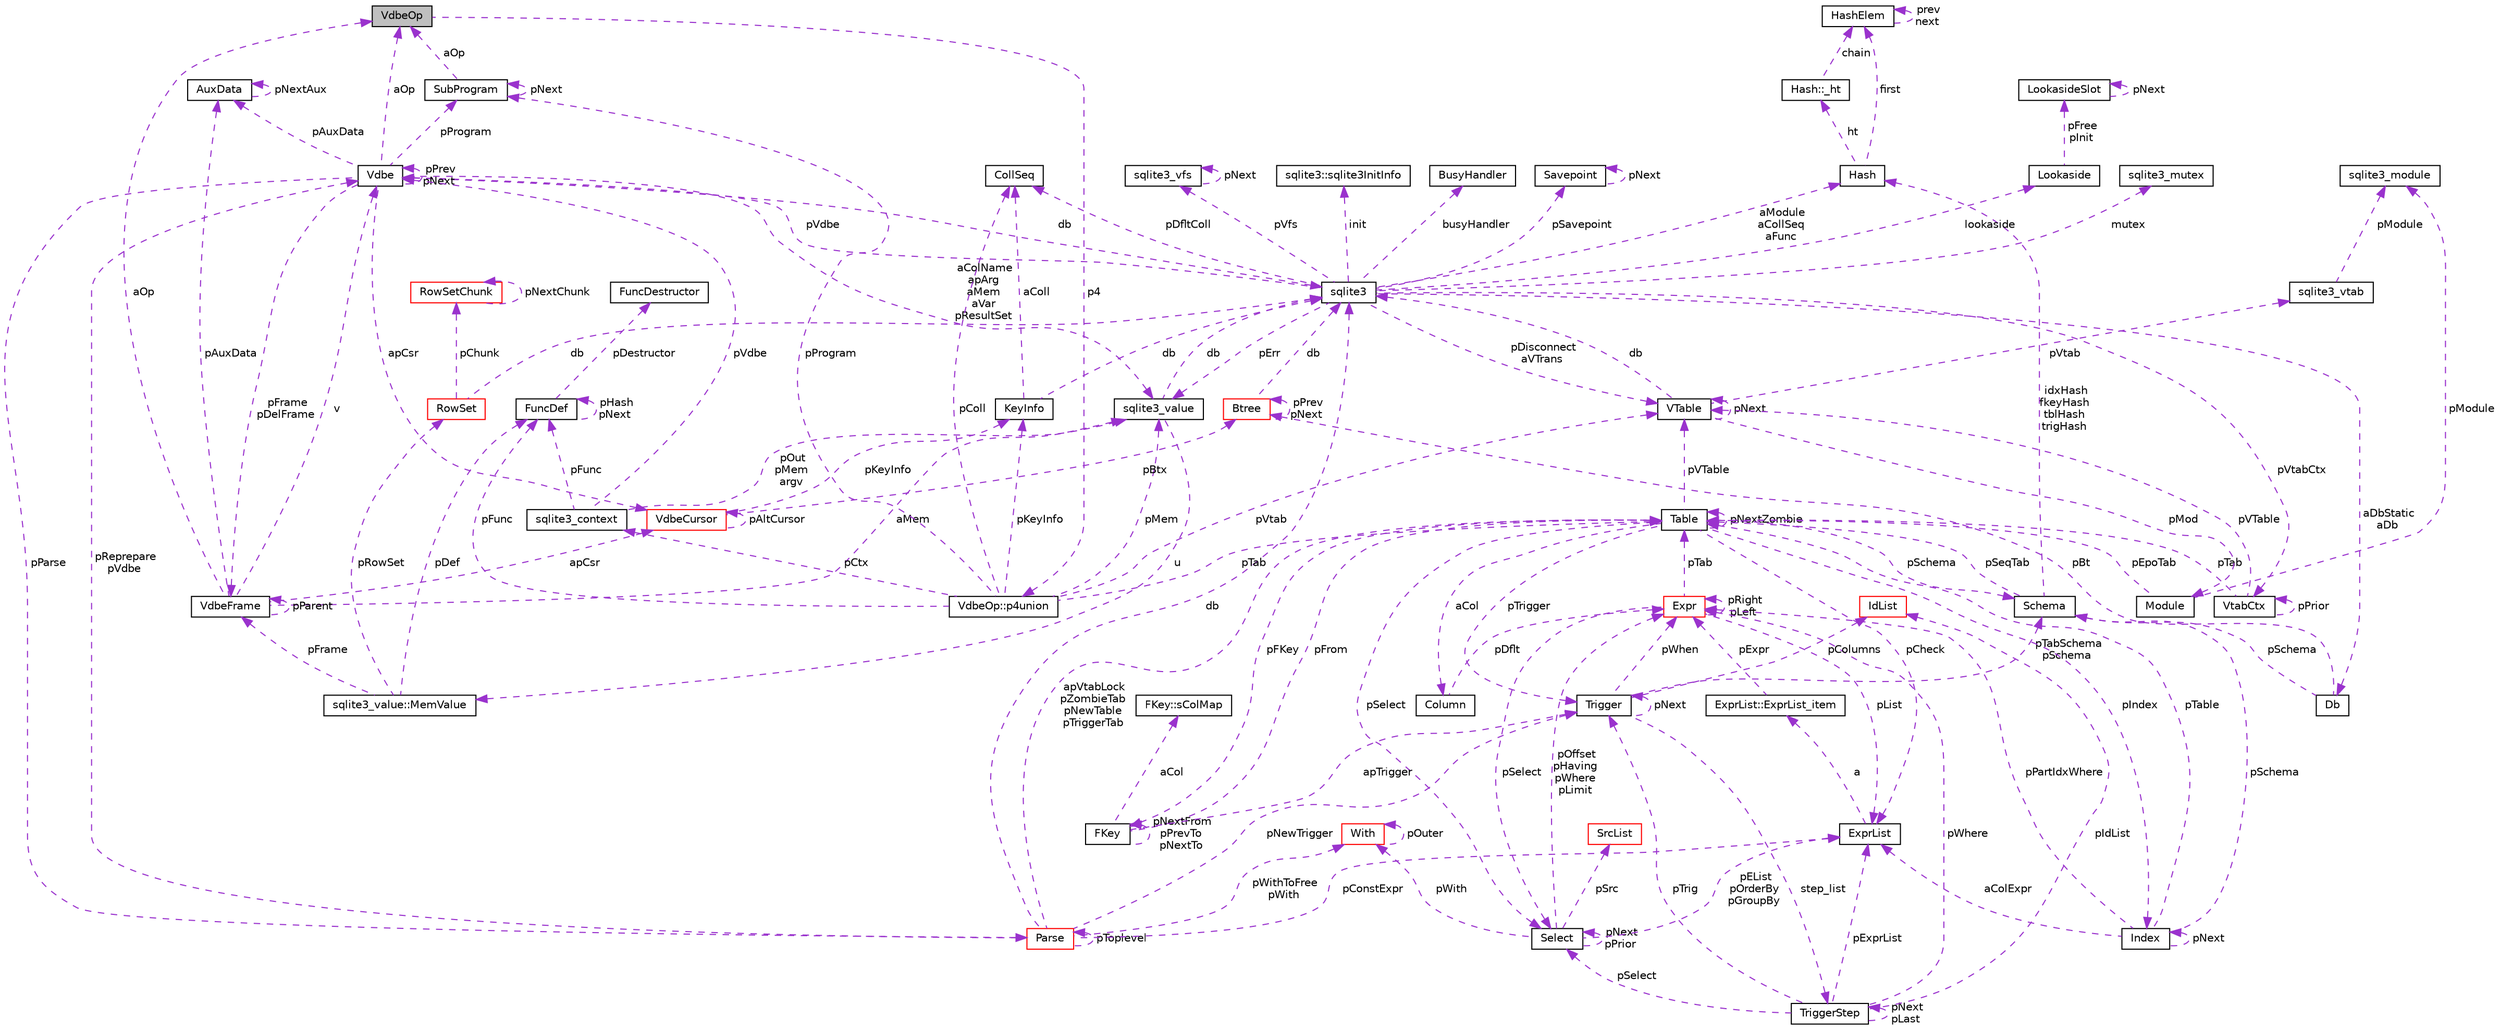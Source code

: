 digraph "VdbeOp"
{
  edge [fontname="Helvetica",fontsize="10",labelfontname="Helvetica",labelfontsize="10"];
  node [fontname="Helvetica",fontsize="10",shape=record];
  Node1 [label="VdbeOp",height=0.2,width=0.4,color="black", fillcolor="grey75", style="filled", fontcolor="black"];
  Node2 -> Node1 [dir="back",color="darkorchid3",fontsize="10",style="dashed",label=" p4" ,fontname="Helvetica"];
  Node2 [label="VdbeOp::p4union",height=0.2,width=0.4,color="black", fillcolor="white", style="filled",URL="$unionVdbeOp_1_1p4union.html"];
  Node3 -> Node2 [dir="back",color="darkorchid3",fontsize="10",style="dashed",label=" pMem" ,fontname="Helvetica"];
  Node3 [label="sqlite3_value",height=0.2,width=0.4,color="black", fillcolor="white", style="filled",URL="$structsqlite3__value.html"];
  Node4 -> Node3 [dir="back",color="darkorchid3",fontsize="10",style="dashed",label=" db" ,fontname="Helvetica"];
  Node4 [label="sqlite3",height=0.2,width=0.4,color="black", fillcolor="white", style="filled",URL="$structsqlite3.html"];
  Node5 -> Node4 [dir="back",color="darkorchid3",fontsize="10",style="dashed",label=" pVdbe" ,fontname="Helvetica"];
  Node5 [label="Vdbe",height=0.2,width=0.4,color="black", fillcolor="white", style="filled",URL="$structVdbe.html"];
  Node5 -> Node5 [dir="back",color="darkorchid3",fontsize="10",style="dashed",label=" pPrev\npNext" ,fontname="Helvetica"];
  Node4 -> Node5 [dir="back",color="darkorchid3",fontsize="10",style="dashed",label=" db" ,fontname="Helvetica"];
  Node3 -> Node5 [dir="back",color="darkorchid3",fontsize="10",style="dashed",label=" aColName\napArg\naMem\naVar\npResultSet" ,fontname="Helvetica"];
  Node6 -> Node5 [dir="back",color="darkorchid3",fontsize="10",style="dashed",label=" pFrame\npDelFrame" ,fontname="Helvetica"];
  Node6 [label="VdbeFrame",height=0.2,width=0.4,color="black", fillcolor="white", style="filled",URL="$structVdbeFrame.html"];
  Node5 -> Node6 [dir="back",color="darkorchid3",fontsize="10",style="dashed",label=" v" ,fontname="Helvetica"];
  Node3 -> Node6 [dir="back",color="darkorchid3",fontsize="10",style="dashed",label=" aMem" ,fontname="Helvetica"];
  Node6 -> Node6 [dir="back",color="darkorchid3",fontsize="10",style="dashed",label=" pParent" ,fontname="Helvetica"];
  Node7 -> Node6 [dir="back",color="darkorchid3",fontsize="10",style="dashed",label=" pAuxData" ,fontname="Helvetica"];
  Node7 [label="AuxData",height=0.2,width=0.4,color="black", fillcolor="white", style="filled",URL="$structAuxData.html"];
  Node7 -> Node7 [dir="back",color="darkorchid3",fontsize="10",style="dashed",label=" pNextAux" ,fontname="Helvetica"];
  Node8 -> Node6 [dir="back",color="darkorchid3",fontsize="10",style="dashed",label=" apCsr" ,fontname="Helvetica"];
  Node8 [label="VdbeCursor",height=0.2,width=0.4,color="red", fillcolor="white", style="filled",URL="$structVdbeCursor.html"];
  Node8 -> Node8 [dir="back",color="darkorchid3",fontsize="10",style="dashed",label=" pAltCursor" ,fontname="Helvetica"];
  Node9 -> Node8 [dir="back",color="darkorchid3",fontsize="10",style="dashed",label=" pKeyInfo" ,fontname="Helvetica"];
  Node9 [label="KeyInfo",height=0.2,width=0.4,color="black", fillcolor="white", style="filled",URL="$structKeyInfo.html"];
  Node4 -> Node9 [dir="back",color="darkorchid3",fontsize="10",style="dashed",label=" db" ,fontname="Helvetica"];
  Node10 -> Node9 [dir="back",color="darkorchid3",fontsize="10",style="dashed",label=" aColl" ,fontname="Helvetica"];
  Node10 [label="CollSeq",height=0.2,width=0.4,color="black", fillcolor="white", style="filled",URL="$structCollSeq.html"];
  Node11 -> Node8 [dir="back",color="darkorchid3",fontsize="10",style="dashed",label=" pBtx" ,fontname="Helvetica"];
  Node11 [label="Btree",height=0.2,width=0.4,color="red", fillcolor="white", style="filled",URL="$structBtree.html"];
  Node4 -> Node11 [dir="back",color="darkorchid3",fontsize="10",style="dashed",label=" db" ,fontname="Helvetica"];
  Node11 -> Node11 [dir="back",color="darkorchid3",fontsize="10",style="dashed",label=" pPrev\npNext" ,fontname="Helvetica"];
  Node1 -> Node6 [dir="back",color="darkorchid3",fontsize="10",style="dashed",label=" aOp" ,fontname="Helvetica"];
  Node7 -> Node5 [dir="back",color="darkorchid3",fontsize="10",style="dashed",label=" pAuxData" ,fontname="Helvetica"];
  Node12 -> Node5 [dir="back",color="darkorchid3",fontsize="10",style="dashed",label=" pProgram" ,fontname="Helvetica"];
  Node12 [label="SubProgram",height=0.2,width=0.4,color="black", fillcolor="white", style="filled",URL="$structSubProgram.html"];
  Node12 -> Node12 [dir="back",color="darkorchid3",fontsize="10",style="dashed",label=" pNext" ,fontname="Helvetica"];
  Node1 -> Node12 [dir="back",color="darkorchid3",fontsize="10",style="dashed",label=" aOp" ,fontname="Helvetica"];
  Node8 -> Node5 [dir="back",color="darkorchid3",fontsize="10",style="dashed",label=" apCsr" ,fontname="Helvetica"];
  Node13 -> Node5 [dir="back",color="darkorchid3",fontsize="10",style="dashed",label=" pParse" ,fontname="Helvetica"];
  Node13 [label="Parse",height=0.2,width=0.4,color="red", fillcolor="white", style="filled",URL="$structParse.html"];
  Node5 -> Node13 [dir="back",color="darkorchid3",fontsize="10",style="dashed",label=" pReprepare\npVdbe" ,fontname="Helvetica"];
  Node4 -> Node13 [dir="back",color="darkorchid3",fontsize="10",style="dashed",label=" db" ,fontname="Helvetica"];
  Node14 -> Node13 [dir="back",color="darkorchid3",fontsize="10",style="dashed",label=" pWithToFree\npWith" ,fontname="Helvetica"];
  Node14 [label="With",height=0.2,width=0.4,color="red", fillcolor="white", style="filled",URL="$structWith.html"];
  Node14 -> Node14 [dir="back",color="darkorchid3",fontsize="10",style="dashed",label=" pOuter" ,fontname="Helvetica"];
  Node15 -> Node13 [dir="back",color="darkorchid3",fontsize="10",style="dashed",label=" apVtabLock\npZombieTab\npNewTable\npTriggerTab" ,fontname="Helvetica"];
  Node15 [label="Table",height=0.2,width=0.4,color="black", fillcolor="white", style="filled",URL="$structTable.html"];
  Node16 -> Node15 [dir="back",color="darkorchid3",fontsize="10",style="dashed",label=" pSchema" ,fontname="Helvetica"];
  Node16 [label="Schema",height=0.2,width=0.4,color="black", fillcolor="white", style="filled",URL="$structSchema.html"];
  Node15 -> Node16 [dir="back",color="darkorchid3",fontsize="10",style="dashed",label=" pSeqTab" ,fontname="Helvetica"];
  Node17 -> Node16 [dir="back",color="darkorchid3",fontsize="10",style="dashed",label=" idxHash\nfkeyHash\ntblHash\ntrigHash" ,fontname="Helvetica"];
  Node17 [label="Hash",height=0.2,width=0.4,color="black", fillcolor="white", style="filled",URL="$structHash.html"];
  Node18 -> Node17 [dir="back",color="darkorchid3",fontsize="10",style="dashed",label=" ht" ,fontname="Helvetica"];
  Node18 [label="Hash::_ht",height=0.2,width=0.4,color="black", fillcolor="white", style="filled",URL="$structHash_1_1__ht.html"];
  Node19 -> Node18 [dir="back",color="darkorchid3",fontsize="10",style="dashed",label=" chain" ,fontname="Helvetica"];
  Node19 [label="HashElem",height=0.2,width=0.4,color="black", fillcolor="white", style="filled",URL="$structHashElem.html"];
  Node19 -> Node19 [dir="back",color="darkorchid3",fontsize="10",style="dashed",label=" prev\nnext" ,fontname="Helvetica"];
  Node19 -> Node17 [dir="back",color="darkorchid3",fontsize="10",style="dashed",label=" first" ,fontname="Helvetica"];
  Node20 -> Node15 [dir="back",color="darkorchid3",fontsize="10",style="dashed",label=" aCol" ,fontname="Helvetica"];
  Node20 [label="Column",height=0.2,width=0.4,color="black", fillcolor="white", style="filled",URL="$structColumn.html"];
  Node21 -> Node20 [dir="back",color="darkorchid3",fontsize="10",style="dashed",label=" pDflt" ,fontname="Helvetica"];
  Node21 [label="Expr",height=0.2,width=0.4,color="red", fillcolor="white", style="filled",URL="$structExpr.html"];
  Node21 -> Node21 [dir="back",color="darkorchid3",fontsize="10",style="dashed",label=" pRight\npLeft" ,fontname="Helvetica"];
  Node15 -> Node21 [dir="back",color="darkorchid3",fontsize="10",style="dashed",label=" pTab" ,fontname="Helvetica"];
  Node22 -> Node21 [dir="back",color="darkorchid3",fontsize="10",style="dashed",label=" pSelect" ,fontname="Helvetica"];
  Node22 [label="Select",height=0.2,width=0.4,color="black", fillcolor="white", style="filled",URL="$structSelect.html"];
  Node21 -> Node22 [dir="back",color="darkorchid3",fontsize="10",style="dashed",label=" pOffset\npHaving\npWhere\npLimit" ,fontname="Helvetica"];
  Node14 -> Node22 [dir="back",color="darkorchid3",fontsize="10",style="dashed",label=" pWith" ,fontname="Helvetica"];
  Node22 -> Node22 [dir="back",color="darkorchid3",fontsize="10",style="dashed",label=" pNext\npPrior" ,fontname="Helvetica"];
  Node23 -> Node22 [dir="back",color="darkorchid3",fontsize="10",style="dashed",label=" pSrc" ,fontname="Helvetica"];
  Node23 [label="SrcList",height=0.2,width=0.4,color="red", fillcolor="white", style="filled",URL="$structSrcList.html"];
  Node24 -> Node22 [dir="back",color="darkorchid3",fontsize="10",style="dashed",label=" pEList\npOrderBy\npGroupBy" ,fontname="Helvetica"];
  Node24 [label="ExprList",height=0.2,width=0.4,color="black", fillcolor="white", style="filled",URL="$structExprList.html"];
  Node25 -> Node24 [dir="back",color="darkorchid3",fontsize="10",style="dashed",label=" a" ,fontname="Helvetica"];
  Node25 [label="ExprList::ExprList_item",height=0.2,width=0.4,color="black", fillcolor="white", style="filled",URL="$structExprList_1_1ExprList__item.html"];
  Node21 -> Node25 [dir="back",color="darkorchid3",fontsize="10",style="dashed",label=" pExpr" ,fontname="Helvetica"];
  Node24 -> Node21 [dir="back",color="darkorchid3",fontsize="10",style="dashed",label=" pList" ,fontname="Helvetica"];
  Node26 -> Node15 [dir="back",color="darkorchid3",fontsize="10",style="dashed",label=" pFKey" ,fontname="Helvetica"];
  Node26 [label="FKey",height=0.2,width=0.4,color="black", fillcolor="white", style="filled",URL="$structFKey.html"];
  Node27 -> Node26 [dir="back",color="darkorchid3",fontsize="10",style="dashed",label=" aCol" ,fontname="Helvetica"];
  Node27 [label="FKey::sColMap",height=0.2,width=0.4,color="black", fillcolor="white", style="filled",URL="$structFKey_1_1sColMap.html"];
  Node26 -> Node26 [dir="back",color="darkorchid3",fontsize="10",style="dashed",label=" pNextFrom\npPrevTo\npNextTo" ,fontname="Helvetica"];
  Node15 -> Node26 [dir="back",color="darkorchid3",fontsize="10",style="dashed",label=" pFrom" ,fontname="Helvetica"];
  Node28 -> Node26 [dir="back",color="darkorchid3",fontsize="10",style="dashed",label=" apTrigger" ,fontname="Helvetica"];
  Node28 [label="Trigger",height=0.2,width=0.4,color="black", fillcolor="white", style="filled",URL="$structTrigger.html"];
  Node29 -> Node28 [dir="back",color="darkorchid3",fontsize="10",style="dashed",label=" step_list" ,fontname="Helvetica"];
  Node29 [label="TriggerStep",height=0.2,width=0.4,color="black", fillcolor="white", style="filled",URL="$structTriggerStep.html"];
  Node29 -> Node29 [dir="back",color="darkorchid3",fontsize="10",style="dashed",label=" pNext\npLast" ,fontname="Helvetica"];
  Node21 -> Node29 [dir="back",color="darkorchid3",fontsize="10",style="dashed",label=" pWhere" ,fontname="Helvetica"];
  Node30 -> Node29 [dir="back",color="darkorchid3",fontsize="10",style="dashed",label=" pIdList" ,fontname="Helvetica"];
  Node30 [label="IdList",height=0.2,width=0.4,color="red", fillcolor="white", style="filled",URL="$structIdList.html"];
  Node22 -> Node29 [dir="back",color="darkorchid3",fontsize="10",style="dashed",label=" pSelect" ,fontname="Helvetica"];
  Node28 -> Node29 [dir="back",color="darkorchid3",fontsize="10",style="dashed",label=" pTrig" ,fontname="Helvetica"];
  Node24 -> Node29 [dir="back",color="darkorchid3",fontsize="10",style="dashed",label=" pExprList" ,fontname="Helvetica"];
  Node16 -> Node28 [dir="back",color="darkorchid3",fontsize="10",style="dashed",label=" pTabSchema\npSchema" ,fontname="Helvetica"];
  Node21 -> Node28 [dir="back",color="darkorchid3",fontsize="10",style="dashed",label=" pWhen" ,fontname="Helvetica"];
  Node30 -> Node28 [dir="back",color="darkorchid3",fontsize="10",style="dashed",label=" pColumns" ,fontname="Helvetica"];
  Node28 -> Node28 [dir="back",color="darkorchid3",fontsize="10",style="dashed",label=" pNext" ,fontname="Helvetica"];
  Node31 -> Node15 [dir="back",color="darkorchid3",fontsize="10",style="dashed",label=" pVTable" ,fontname="Helvetica"];
  Node31 [label="VTable",height=0.2,width=0.4,color="black", fillcolor="white", style="filled",URL="$structVTable.html"];
  Node4 -> Node31 [dir="back",color="darkorchid3",fontsize="10",style="dashed",label=" db" ,fontname="Helvetica"];
  Node31 -> Node31 [dir="back",color="darkorchid3",fontsize="10",style="dashed",label=" pNext" ,fontname="Helvetica"];
  Node32 -> Node31 [dir="back",color="darkorchid3",fontsize="10",style="dashed",label=" pMod" ,fontname="Helvetica"];
  Node32 [label="Module",height=0.2,width=0.4,color="black", fillcolor="white", style="filled",URL="$structModule.html"];
  Node33 -> Node32 [dir="back",color="darkorchid3",fontsize="10",style="dashed",label=" pModule" ,fontname="Helvetica"];
  Node33 [label="sqlite3_module",height=0.2,width=0.4,color="black", fillcolor="white", style="filled",URL="$structsqlite3__module.html"];
  Node15 -> Node32 [dir="back",color="darkorchid3",fontsize="10",style="dashed",label=" pEpoTab" ,fontname="Helvetica"];
  Node34 -> Node31 [dir="back",color="darkorchid3",fontsize="10",style="dashed",label=" pVtab" ,fontname="Helvetica"];
  Node34 [label="sqlite3_vtab",height=0.2,width=0.4,color="black", fillcolor="white", style="filled",URL="$structsqlite3__vtab.html"];
  Node33 -> Node34 [dir="back",color="darkorchid3",fontsize="10",style="dashed",label=" pModule" ,fontname="Helvetica"];
  Node15 -> Node15 [dir="back",color="darkorchid3",fontsize="10",style="dashed",label=" pNextZombie" ,fontname="Helvetica"];
  Node28 -> Node15 [dir="back",color="darkorchid3",fontsize="10",style="dashed",label=" pTrigger" ,fontname="Helvetica"];
  Node22 -> Node15 [dir="back",color="darkorchid3",fontsize="10",style="dashed",label=" pSelect" ,fontname="Helvetica"];
  Node24 -> Node15 [dir="back",color="darkorchid3",fontsize="10",style="dashed",label=" pCheck" ,fontname="Helvetica"];
  Node35 -> Node15 [dir="back",color="darkorchid3",fontsize="10",style="dashed",label=" pIndex" ,fontname="Helvetica"];
  Node35 [label="Index",height=0.2,width=0.4,color="black", fillcolor="white", style="filled",URL="$structIndex.html"];
  Node16 -> Node35 [dir="back",color="darkorchid3",fontsize="10",style="dashed",label=" pSchema" ,fontname="Helvetica"];
  Node21 -> Node35 [dir="back",color="darkorchid3",fontsize="10",style="dashed",label=" pPartIdxWhere" ,fontname="Helvetica"];
  Node15 -> Node35 [dir="back",color="darkorchid3",fontsize="10",style="dashed",label=" pTable" ,fontname="Helvetica"];
  Node24 -> Node35 [dir="back",color="darkorchid3",fontsize="10",style="dashed",label=" aColExpr" ,fontname="Helvetica"];
  Node35 -> Node35 [dir="back",color="darkorchid3",fontsize="10",style="dashed",label=" pNext" ,fontname="Helvetica"];
  Node28 -> Node13 [dir="back",color="darkorchid3",fontsize="10",style="dashed",label=" pNewTrigger" ,fontname="Helvetica"];
  Node24 -> Node13 [dir="back",color="darkorchid3",fontsize="10",style="dashed",label=" pConstExpr" ,fontname="Helvetica"];
  Node13 -> Node13 [dir="back",color="darkorchid3",fontsize="10",style="dashed",label=" pToplevel" ,fontname="Helvetica"];
  Node1 -> Node5 [dir="back",color="darkorchid3",fontsize="10",style="dashed",label=" aOp" ,fontname="Helvetica"];
  Node36 -> Node4 [dir="back",color="darkorchid3",fontsize="10",style="dashed",label=" pSavepoint" ,fontname="Helvetica"];
  Node36 [label="Savepoint",height=0.2,width=0.4,color="black", fillcolor="white", style="filled",URL="$structSavepoint.html"];
  Node36 -> Node36 [dir="back",color="darkorchid3",fontsize="10",style="dashed",label=" pNext" ,fontname="Helvetica"];
  Node37 -> Node4 [dir="back",color="darkorchid3",fontsize="10",style="dashed",label=" lookaside" ,fontname="Helvetica"];
  Node37 [label="Lookaside",height=0.2,width=0.4,color="black", fillcolor="white", style="filled",URL="$structLookaside.html"];
  Node38 -> Node37 [dir="back",color="darkorchid3",fontsize="10",style="dashed",label=" pFree\npInit" ,fontname="Helvetica"];
  Node38 [label="LookasideSlot",height=0.2,width=0.4,color="black", fillcolor="white", style="filled",URL="$structLookasideSlot.html"];
  Node38 -> Node38 [dir="back",color="darkorchid3",fontsize="10",style="dashed",label=" pNext" ,fontname="Helvetica"];
  Node3 -> Node4 [dir="back",color="darkorchid3",fontsize="10",style="dashed",label=" pErr" ,fontname="Helvetica"];
  Node39 -> Node4 [dir="back",color="darkorchid3",fontsize="10",style="dashed",label=" mutex" ,fontname="Helvetica"];
  Node39 [label="sqlite3_mutex",height=0.2,width=0.4,color="black", fillcolor="white", style="filled",URL="$structsqlite3__mutex.html"];
  Node40 -> Node4 [dir="back",color="darkorchid3",fontsize="10",style="dashed",label=" pVfs" ,fontname="Helvetica"];
  Node40 [label="sqlite3_vfs",height=0.2,width=0.4,color="black", fillcolor="white", style="filled",URL="$structsqlite3__vfs.html"];
  Node40 -> Node40 [dir="back",color="darkorchid3",fontsize="10",style="dashed",label=" pNext" ,fontname="Helvetica"];
  Node41 -> Node4 [dir="back",color="darkorchid3",fontsize="10",style="dashed",label=" init" ,fontname="Helvetica"];
  Node41 [label="sqlite3::sqlite3InitInfo",height=0.2,width=0.4,color="black", fillcolor="white", style="filled",URL="$structsqlite3_1_1sqlite3InitInfo.html"];
  Node42 -> Node4 [dir="back",color="darkorchid3",fontsize="10",style="dashed",label=" busyHandler" ,fontname="Helvetica"];
  Node42 [label="BusyHandler",height=0.2,width=0.4,color="black", fillcolor="white", style="filled",URL="$structBusyHandler.html"];
  Node43 -> Node4 [dir="back",color="darkorchid3",fontsize="10",style="dashed",label=" pVtabCtx" ,fontname="Helvetica"];
  Node43 [label="VtabCtx",height=0.2,width=0.4,color="black", fillcolor="white", style="filled",URL="$structVtabCtx.html"];
  Node43 -> Node43 [dir="back",color="darkorchid3",fontsize="10",style="dashed",label=" pPrior" ,fontname="Helvetica"];
  Node31 -> Node43 [dir="back",color="darkorchid3",fontsize="10",style="dashed",label=" pVTable" ,fontname="Helvetica"];
  Node15 -> Node43 [dir="back",color="darkorchid3",fontsize="10",style="dashed",label=" pTab" ,fontname="Helvetica"];
  Node10 -> Node4 [dir="back",color="darkorchid3",fontsize="10",style="dashed",label=" pDfltColl" ,fontname="Helvetica"];
  Node31 -> Node4 [dir="back",color="darkorchid3",fontsize="10",style="dashed",label=" pDisconnect\naVTrans" ,fontname="Helvetica"];
  Node44 -> Node4 [dir="back",color="darkorchid3",fontsize="10",style="dashed",label=" aDbStatic\naDb" ,fontname="Helvetica"];
  Node44 [label="Db",height=0.2,width=0.4,color="black", fillcolor="white", style="filled",URL="$structDb.html"];
  Node16 -> Node44 [dir="back",color="darkorchid3",fontsize="10",style="dashed",label=" pSchema" ,fontname="Helvetica"];
  Node11 -> Node44 [dir="back",color="darkorchid3",fontsize="10",style="dashed",label=" pBt" ,fontname="Helvetica"];
  Node17 -> Node4 [dir="back",color="darkorchid3",fontsize="10",style="dashed",label=" aModule\naCollSeq\naFunc" ,fontname="Helvetica"];
  Node45 -> Node3 [dir="back",color="darkorchid3",fontsize="10",style="dashed",label=" u" ,fontname="Helvetica"];
  Node45 [label="sqlite3_value::MemValue",height=0.2,width=0.4,color="black", fillcolor="white", style="filled",URL="$unionsqlite3__value_1_1MemValue.html"];
  Node6 -> Node45 [dir="back",color="darkorchid3",fontsize="10",style="dashed",label=" pFrame" ,fontname="Helvetica"];
  Node46 -> Node45 [dir="back",color="darkorchid3",fontsize="10",style="dashed",label=" pRowSet" ,fontname="Helvetica"];
  Node46 [label="RowSet",height=0.2,width=0.4,color="red", fillcolor="white", style="filled",URL="$structRowSet.html"];
  Node4 -> Node46 [dir="back",color="darkorchid3",fontsize="10",style="dashed",label=" db" ,fontname="Helvetica"];
  Node47 -> Node46 [dir="back",color="darkorchid3",fontsize="10",style="dashed",label=" pChunk" ,fontname="Helvetica"];
  Node47 [label="RowSetChunk",height=0.2,width=0.4,color="red", fillcolor="white", style="filled",URL="$structRowSetChunk.html"];
  Node47 -> Node47 [dir="back",color="darkorchid3",fontsize="10",style="dashed",label=" pNextChunk" ,fontname="Helvetica"];
  Node48 -> Node45 [dir="back",color="darkorchid3",fontsize="10",style="dashed",label=" pDef" ,fontname="Helvetica"];
  Node48 [label="FuncDef",height=0.2,width=0.4,color="black", fillcolor="white", style="filled",URL="$structFuncDef.html"];
  Node49 -> Node48 [dir="back",color="darkorchid3",fontsize="10",style="dashed",label=" pDestructor" ,fontname="Helvetica"];
  Node49 [label="FuncDestructor",height=0.2,width=0.4,color="black", fillcolor="white", style="filled",URL="$structFuncDestructor.html"];
  Node48 -> Node48 [dir="back",color="darkorchid3",fontsize="10",style="dashed",label=" pHash\npNext" ,fontname="Helvetica"];
  Node10 -> Node2 [dir="back",color="darkorchid3",fontsize="10",style="dashed",label=" pColl" ,fontname="Helvetica"];
  Node31 -> Node2 [dir="back",color="darkorchid3",fontsize="10",style="dashed",label=" pVtab" ,fontname="Helvetica"];
  Node15 -> Node2 [dir="back",color="darkorchid3",fontsize="10",style="dashed",label=" pTab" ,fontname="Helvetica"];
  Node12 -> Node2 [dir="back",color="darkorchid3",fontsize="10",style="dashed",label=" pProgram" ,fontname="Helvetica"];
  Node9 -> Node2 [dir="back",color="darkorchid3",fontsize="10",style="dashed",label=" pKeyInfo" ,fontname="Helvetica"];
  Node50 -> Node2 [dir="back",color="darkorchid3",fontsize="10",style="dashed",label=" pCtx" ,fontname="Helvetica"];
  Node50 [label="sqlite3_context",height=0.2,width=0.4,color="black", fillcolor="white", style="filled",URL="$structsqlite3__context.html"];
  Node5 -> Node50 [dir="back",color="darkorchid3",fontsize="10",style="dashed",label=" pVdbe" ,fontname="Helvetica"];
  Node3 -> Node50 [dir="back",color="darkorchid3",fontsize="10",style="dashed",label=" pOut\npMem\nargv" ,fontname="Helvetica"];
  Node48 -> Node50 [dir="back",color="darkorchid3",fontsize="10",style="dashed",label=" pFunc" ,fontname="Helvetica"];
  Node48 -> Node2 [dir="back",color="darkorchid3",fontsize="10",style="dashed",label=" pFunc" ,fontname="Helvetica"];
}
